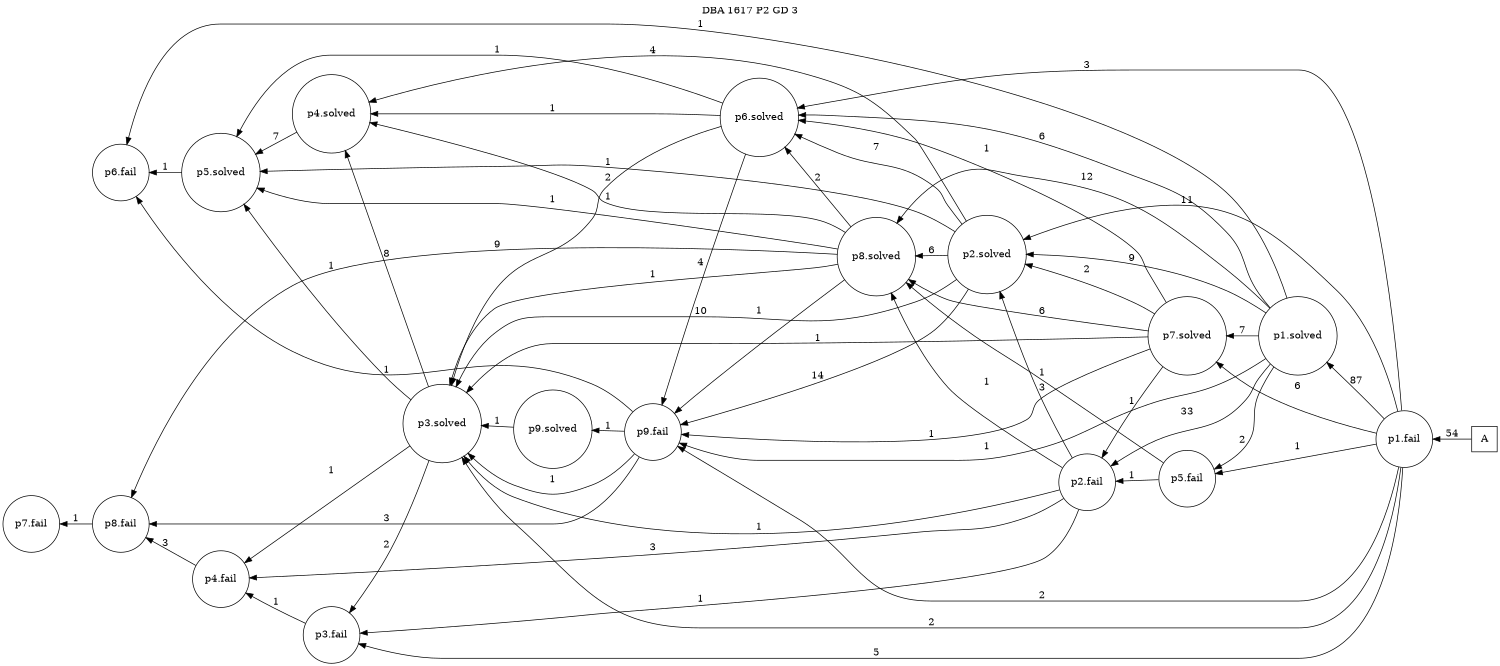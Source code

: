 digraph DBA_1617_P2_GD_3 {
labelloc="tl"
label= " DBA 1617 P2 GD 3 "
rankdir="RL";
graph [ size=" 10 , 10 !"]

"A" [shape="square" label="A"]
"p1.fail" [shape="circle" label="p1.fail"]
"p1.solved" [shape="circle" label="p1.solved"]
"p2.fail" [shape="circle" label="p2.fail"]
"p3.fail" [shape="circle" label="p3.fail"]
"p4.fail" [shape="circle" label="p4.fail"]
"p2.solved" [shape="circle" label="p2.solved"]
"p3.solved" [shape="circle" label="p3.solved"]
"p4.solved" [shape="circle" label="p4.solved"]
"p5.solved" [shape="circle" label="p5.solved"]
"p6.fail" [shape="circle" label="p6.fail"]
"p7.solved" [shape="circle" label="p7.solved"]
"p8.solved" [shape="circle" label="p8.solved"]
"p6.solved" [shape="circle" label="p6.solved"]
"p9.fail" [shape="circle" label="p9.fail"]
"p9.solved" [shape="circle" label="p9.solved"]
"p5.fail" [shape="circle" label="p5.fail"]
"p8.fail" [shape="circle" label="p8.fail"]
"p7.fail" [shape="circle" label="p7.fail"]
"A" -> "p1.fail" [ label=54]
"p1.fail" -> "p1.solved" [ label=87]
"p1.fail" -> "p3.fail" [ label=5]
"p1.fail" -> "p2.solved" [ label=11]
"p1.fail" -> "p3.solved" [ label=2]
"p1.fail" -> "p7.solved" [ label=6]
"p1.fail" -> "p6.solved" [ label=3]
"p1.fail" -> "p9.fail" [ label=2]
"p1.fail" -> "p5.fail" [ label=1]
"p1.solved" -> "p2.fail" [ label=33]
"p1.solved" -> "p2.solved" [ label=9]
"p1.solved" -> "p6.fail" [ label=1]
"p1.solved" -> "p7.solved" [ label=7]
"p1.solved" -> "p8.solved" [ label=12]
"p1.solved" -> "p6.solved" [ label=6]
"p1.solved" -> "p9.fail" [ label=1]
"p1.solved" -> "p5.fail" [ label=2]
"p2.fail" -> "p3.fail" [ label=1]
"p2.fail" -> "p4.fail" [ label=3]
"p2.fail" -> "p2.solved" [ label=3]
"p2.fail" -> "p3.solved" [ label=1]
"p2.fail" -> "p8.solved" [ label=1]
"p3.fail" -> "p4.fail" [ label=1]
"p4.fail" -> "p8.fail" [ label=3]
"p2.solved" -> "p3.solved" [ label=10]
"p2.solved" -> "p4.solved" [ label=4]
"p2.solved" -> "p5.solved" [ label=1]
"p2.solved" -> "p8.solved" [ label=6]
"p2.solved" -> "p6.solved" [ label=7]
"p2.solved" -> "p9.fail" [ label=14]
"p3.solved" -> "p3.fail" [ label=2]
"p3.solved" -> "p4.fail" [ label=1]
"p3.solved" -> "p4.solved" [ label=8]
"p3.solved" -> "p5.solved" [ label=1]
"p4.solved" -> "p5.solved" [ label=7]
"p5.solved" -> "p6.fail" [ label=1]
"p7.solved" -> "p2.fail" [ label=1]
"p7.solved" -> "p2.solved" [ label=2]
"p7.solved" -> "p3.solved" [ label=1]
"p7.solved" -> "p8.solved" [ label=6]
"p7.solved" -> "p6.solved" [ label=1]
"p7.solved" -> "p9.fail" [ label=1]
"p8.solved" -> "p3.solved" [ label=1]
"p8.solved" -> "p4.solved" [ label=1]
"p8.solved" -> "p5.solved" [ label=1]
"p8.solved" -> "p6.solved" [ label=2]
"p8.solved" -> "p9.fail" [ label=1]
"p8.solved" -> "p8.fail" [ label=9]
"p6.solved" -> "p3.solved" [ label=2]
"p6.solved" -> "p4.solved" [ label=1]
"p6.solved" -> "p5.solved" [ label=1]
"p6.solved" -> "p9.fail" [ label=4]
"p9.fail" -> "p3.solved" [ label=1]
"p9.fail" -> "p6.fail" [ label=1]
"p9.fail" -> "p9.solved" [ label=1]
"p9.fail" -> "p8.fail" [ label=3]
"p9.solved" -> "p3.solved" [ label=1]
"p5.fail" -> "p2.fail" [ label=1]
"p5.fail" -> "p8.solved" [ label=1]
"p8.fail" -> "p7.fail" [ label=1]
}
